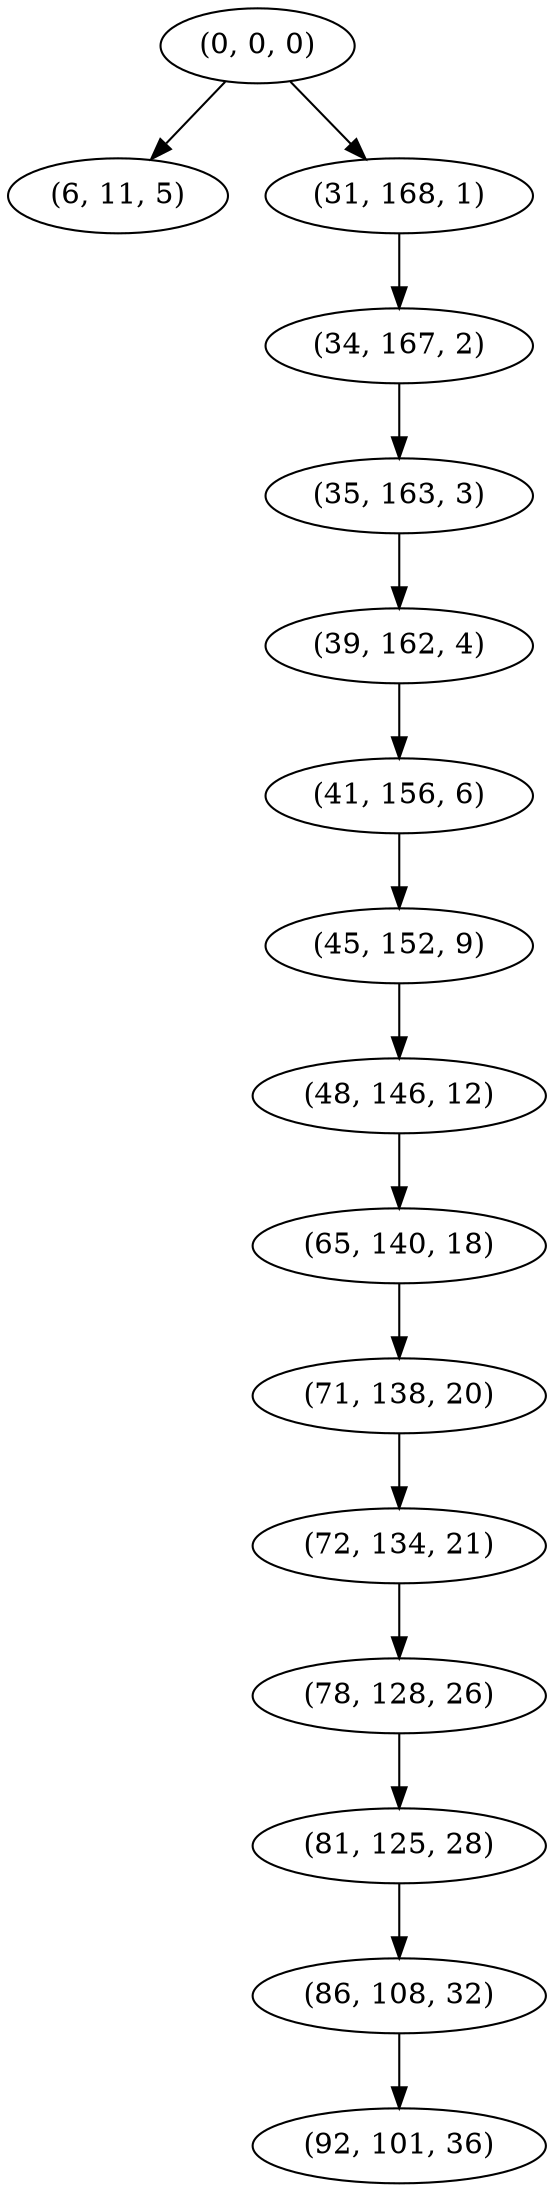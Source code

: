 digraph tree {
    "(0, 0, 0)";
    "(6, 11, 5)";
    "(31, 168, 1)";
    "(34, 167, 2)";
    "(35, 163, 3)";
    "(39, 162, 4)";
    "(41, 156, 6)";
    "(45, 152, 9)";
    "(48, 146, 12)";
    "(65, 140, 18)";
    "(71, 138, 20)";
    "(72, 134, 21)";
    "(78, 128, 26)";
    "(81, 125, 28)";
    "(86, 108, 32)";
    "(92, 101, 36)";
    "(0, 0, 0)" -> "(6, 11, 5)";
    "(0, 0, 0)" -> "(31, 168, 1)";
    "(31, 168, 1)" -> "(34, 167, 2)";
    "(34, 167, 2)" -> "(35, 163, 3)";
    "(35, 163, 3)" -> "(39, 162, 4)";
    "(39, 162, 4)" -> "(41, 156, 6)";
    "(41, 156, 6)" -> "(45, 152, 9)";
    "(45, 152, 9)" -> "(48, 146, 12)";
    "(48, 146, 12)" -> "(65, 140, 18)";
    "(65, 140, 18)" -> "(71, 138, 20)";
    "(71, 138, 20)" -> "(72, 134, 21)";
    "(72, 134, 21)" -> "(78, 128, 26)";
    "(78, 128, 26)" -> "(81, 125, 28)";
    "(81, 125, 28)" -> "(86, 108, 32)";
    "(86, 108, 32)" -> "(92, 101, 36)";
}
